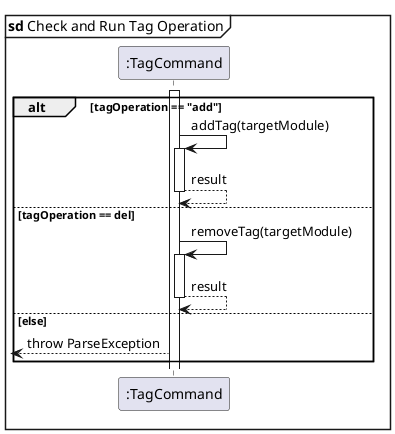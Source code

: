 @startuml
'https://plantuml.com/sequence-diagram

skinparam shadowing false
participant ":TagCommand" as TagCommand

mainframe **sd** Check and Run Tag Operation

activate TagCommand

alt tagOperation == "add"
TagCommand -> TagCommand:addTag(targetModule)
activate TagCommand
return result

else tagOperation == del
TagCommand -> TagCommand:removeTag(targetModule)
activate TagCommand
return result

else else
[<-- TagCommand: throw ParseException

end

@enduml